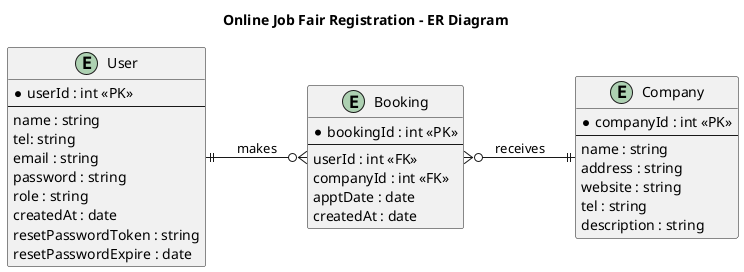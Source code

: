 @startuml
title Online Job Fair Registration - ER Diagram
left to right direction

' Define Entities
entity User {
    * userId : int <<PK>>
    --
    name : string
    tel: string
    email : string
    password : string
    role : string
    createdAt : date
    resetPasswordToken : string
    resetPasswordExpire : date
}

entity Company {
    * companyId : int <<PK>>
    --
    name : string
    address : string
    website : string
    tel : string
    description : string
}

entity Booking {
    * bookingId : int <<PK>>
    --
    userId : int <<FK>>
    companyId : int <<FK>>
    apptDate : date
    createdAt : date
}

' Relationships
User ||--o{ Booking : makes 
Booking }o--|| Company : receives

@enduml
